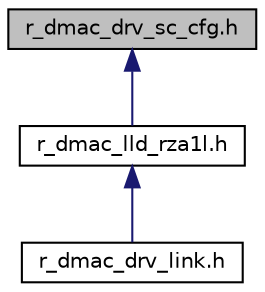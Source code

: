digraph "r_dmac_drv_sc_cfg.h"
{
 // LATEX_PDF_SIZE
  edge [fontname="Helvetica",fontsize="10",labelfontname="Helvetica",labelfontsize="10"];
  node [fontname="Helvetica",fontsize="10",shape=record];
  Node1 [label="r_dmac_drv_sc_cfg.h",height=0.2,width=0.4,color="black", fillcolor="grey75", style="filled", fontcolor="black",tooltip=" "];
  Node1 -> Node2 [dir="back",color="midnightblue",fontsize="10",style="solid",fontname="Helvetica"];
  Node2 [label="r_dmac_lld_rza1l.h",height=0.2,width=0.4,color="black", fillcolor="white", style="filled",URL="$df/d4a/r__dmac__lld__rza1l_8h.html",tooltip=" "];
  Node2 -> Node3 [dir="back",color="midnightblue",fontsize="10",style="solid",fontname="Helvetica"];
  Node3 [label="r_dmac_drv_link.h",height=0.2,width=0.4,color="black", fillcolor="white", style="filled",URL="$d0/d06/r__dmac__drv__link_8h.html",tooltip=" "];
}

